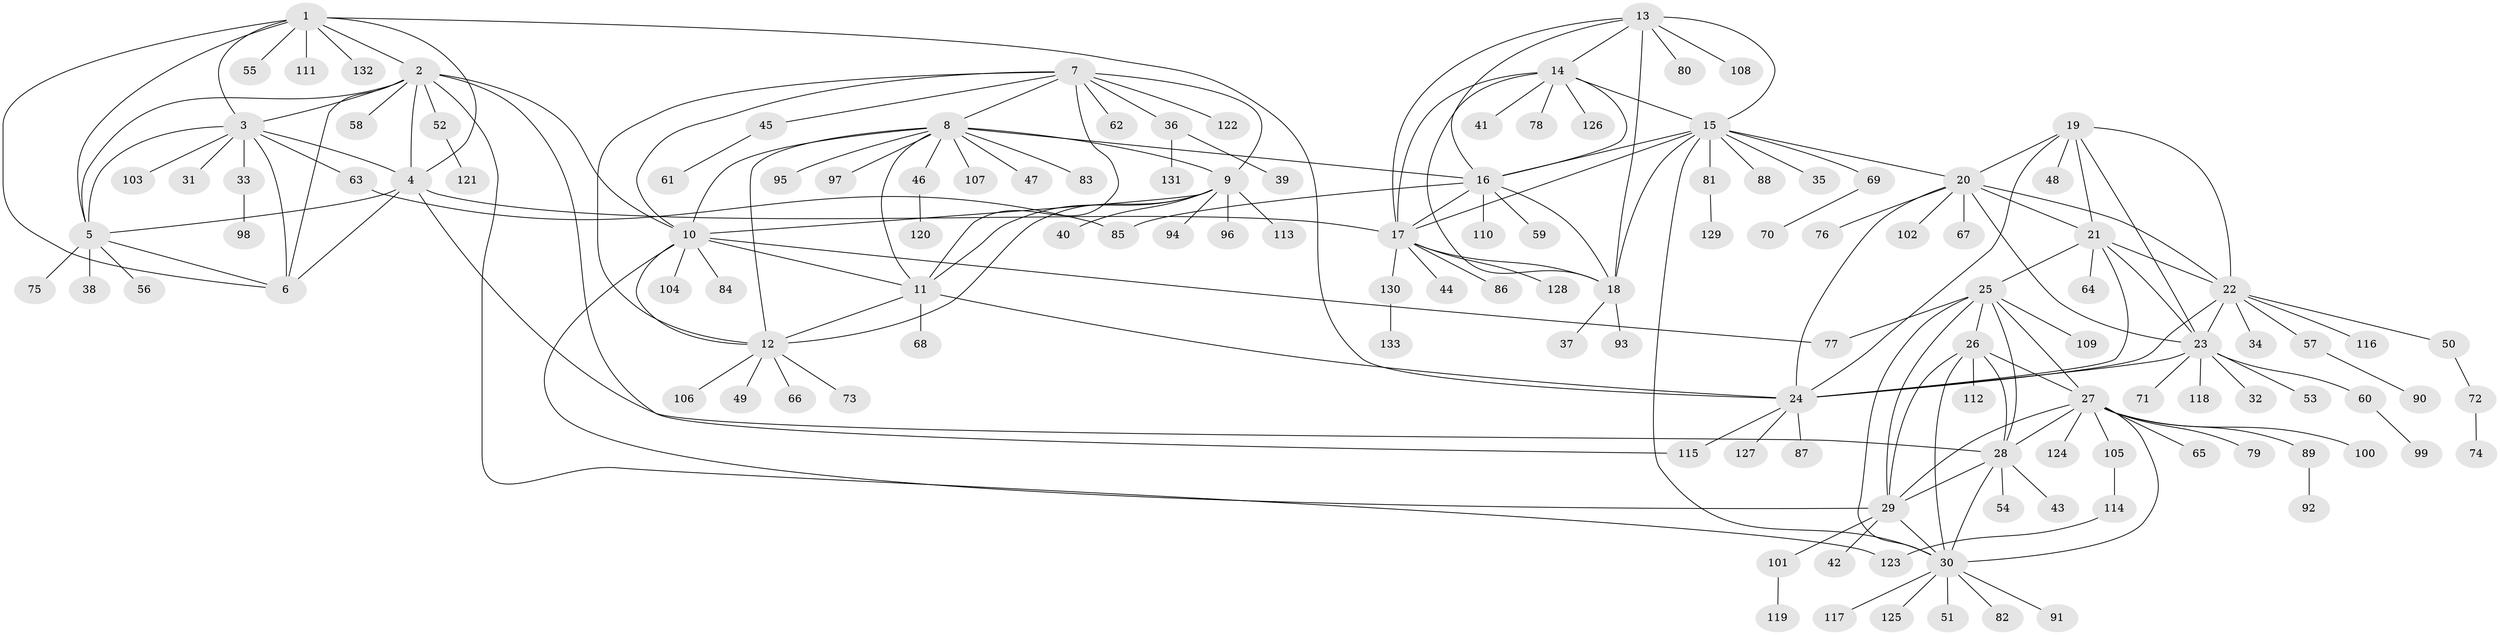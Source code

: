 // Generated by graph-tools (version 1.1) at 2025/15/03/09/25 04:15:59]
// undirected, 133 vertices, 192 edges
graph export_dot {
graph [start="1"]
  node [color=gray90,style=filled];
  1;
  2;
  3;
  4;
  5;
  6;
  7;
  8;
  9;
  10;
  11;
  12;
  13;
  14;
  15;
  16;
  17;
  18;
  19;
  20;
  21;
  22;
  23;
  24;
  25;
  26;
  27;
  28;
  29;
  30;
  31;
  32;
  33;
  34;
  35;
  36;
  37;
  38;
  39;
  40;
  41;
  42;
  43;
  44;
  45;
  46;
  47;
  48;
  49;
  50;
  51;
  52;
  53;
  54;
  55;
  56;
  57;
  58;
  59;
  60;
  61;
  62;
  63;
  64;
  65;
  66;
  67;
  68;
  69;
  70;
  71;
  72;
  73;
  74;
  75;
  76;
  77;
  78;
  79;
  80;
  81;
  82;
  83;
  84;
  85;
  86;
  87;
  88;
  89;
  90;
  91;
  92;
  93;
  94;
  95;
  96;
  97;
  98;
  99;
  100;
  101;
  102;
  103;
  104;
  105;
  106;
  107;
  108;
  109;
  110;
  111;
  112;
  113;
  114;
  115;
  116;
  117;
  118;
  119;
  120;
  121;
  122;
  123;
  124;
  125;
  126;
  127;
  128;
  129;
  130;
  131;
  132;
  133;
  1 -- 2;
  1 -- 3;
  1 -- 4;
  1 -- 5;
  1 -- 6;
  1 -- 24;
  1 -- 55;
  1 -- 111;
  1 -- 132;
  2 -- 3;
  2 -- 4;
  2 -- 5;
  2 -- 6;
  2 -- 10;
  2 -- 52;
  2 -- 58;
  2 -- 115;
  2 -- 123;
  3 -- 4;
  3 -- 5;
  3 -- 6;
  3 -- 31;
  3 -- 33;
  3 -- 63;
  3 -- 103;
  4 -- 5;
  4 -- 6;
  4 -- 17;
  4 -- 28;
  5 -- 6;
  5 -- 38;
  5 -- 56;
  5 -- 75;
  7 -- 8;
  7 -- 9;
  7 -- 10;
  7 -- 11;
  7 -- 12;
  7 -- 36;
  7 -- 45;
  7 -- 62;
  7 -- 122;
  8 -- 9;
  8 -- 10;
  8 -- 11;
  8 -- 12;
  8 -- 16;
  8 -- 46;
  8 -- 47;
  8 -- 83;
  8 -- 95;
  8 -- 97;
  8 -- 107;
  9 -- 10;
  9 -- 11;
  9 -- 12;
  9 -- 40;
  9 -- 94;
  9 -- 96;
  9 -- 113;
  10 -- 11;
  10 -- 12;
  10 -- 29;
  10 -- 77;
  10 -- 84;
  10 -- 104;
  11 -- 12;
  11 -- 24;
  11 -- 68;
  12 -- 49;
  12 -- 66;
  12 -- 73;
  12 -- 106;
  13 -- 14;
  13 -- 15;
  13 -- 16;
  13 -- 17;
  13 -- 18;
  13 -- 80;
  13 -- 108;
  14 -- 15;
  14 -- 16;
  14 -- 17;
  14 -- 18;
  14 -- 41;
  14 -- 78;
  14 -- 126;
  15 -- 16;
  15 -- 17;
  15 -- 18;
  15 -- 20;
  15 -- 30;
  15 -- 35;
  15 -- 69;
  15 -- 81;
  15 -- 88;
  16 -- 17;
  16 -- 18;
  16 -- 59;
  16 -- 85;
  16 -- 110;
  17 -- 18;
  17 -- 44;
  17 -- 86;
  17 -- 128;
  17 -- 130;
  18 -- 37;
  18 -- 93;
  19 -- 20;
  19 -- 21;
  19 -- 22;
  19 -- 23;
  19 -- 24;
  19 -- 48;
  20 -- 21;
  20 -- 22;
  20 -- 23;
  20 -- 24;
  20 -- 67;
  20 -- 76;
  20 -- 102;
  21 -- 22;
  21 -- 23;
  21 -- 24;
  21 -- 25;
  21 -- 64;
  22 -- 23;
  22 -- 24;
  22 -- 34;
  22 -- 50;
  22 -- 57;
  22 -- 116;
  23 -- 24;
  23 -- 32;
  23 -- 53;
  23 -- 60;
  23 -- 71;
  23 -- 118;
  24 -- 87;
  24 -- 115;
  24 -- 127;
  25 -- 26;
  25 -- 27;
  25 -- 28;
  25 -- 29;
  25 -- 30;
  25 -- 77;
  25 -- 109;
  26 -- 27;
  26 -- 28;
  26 -- 29;
  26 -- 30;
  26 -- 112;
  27 -- 28;
  27 -- 29;
  27 -- 30;
  27 -- 65;
  27 -- 79;
  27 -- 89;
  27 -- 100;
  27 -- 105;
  27 -- 124;
  28 -- 29;
  28 -- 30;
  28 -- 43;
  28 -- 54;
  29 -- 30;
  29 -- 42;
  29 -- 101;
  30 -- 51;
  30 -- 82;
  30 -- 91;
  30 -- 117;
  30 -- 125;
  33 -- 98;
  36 -- 39;
  36 -- 131;
  45 -- 61;
  46 -- 120;
  50 -- 72;
  52 -- 121;
  57 -- 90;
  60 -- 99;
  63 -- 85;
  69 -- 70;
  72 -- 74;
  81 -- 129;
  89 -- 92;
  101 -- 119;
  105 -- 114;
  114 -- 123;
  130 -- 133;
}
